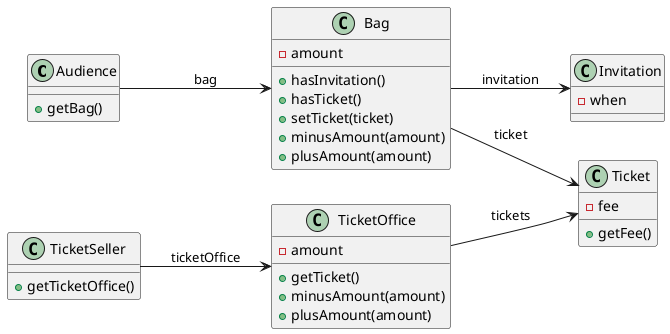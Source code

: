 @startuml
left to right direction

class Audience {
+ getBag()
}

class Bag {
- amount
+ hasInvitation()
+ hasTicket()
+ setTicket(ticket)
+ minusAmount(amount)
+ plusAmount(amount)
}

class Invitation {
- when
}

class Ticket {
- fee
+ getFee()
}

class TicketSeller {
+ getTicketOffice()
}

class TicketOffice {
- amount
+ getTicket()
+ minusAmount(amount)
+ plusAmount(amount)
}

Audience --> Bag : bag
Bag --> Invitation : invitation
Bag --> Ticket : ticket

TicketSeller --> TicketOffice : ticketOffice
TicketOffice --> Ticket : tickets


@enduml
